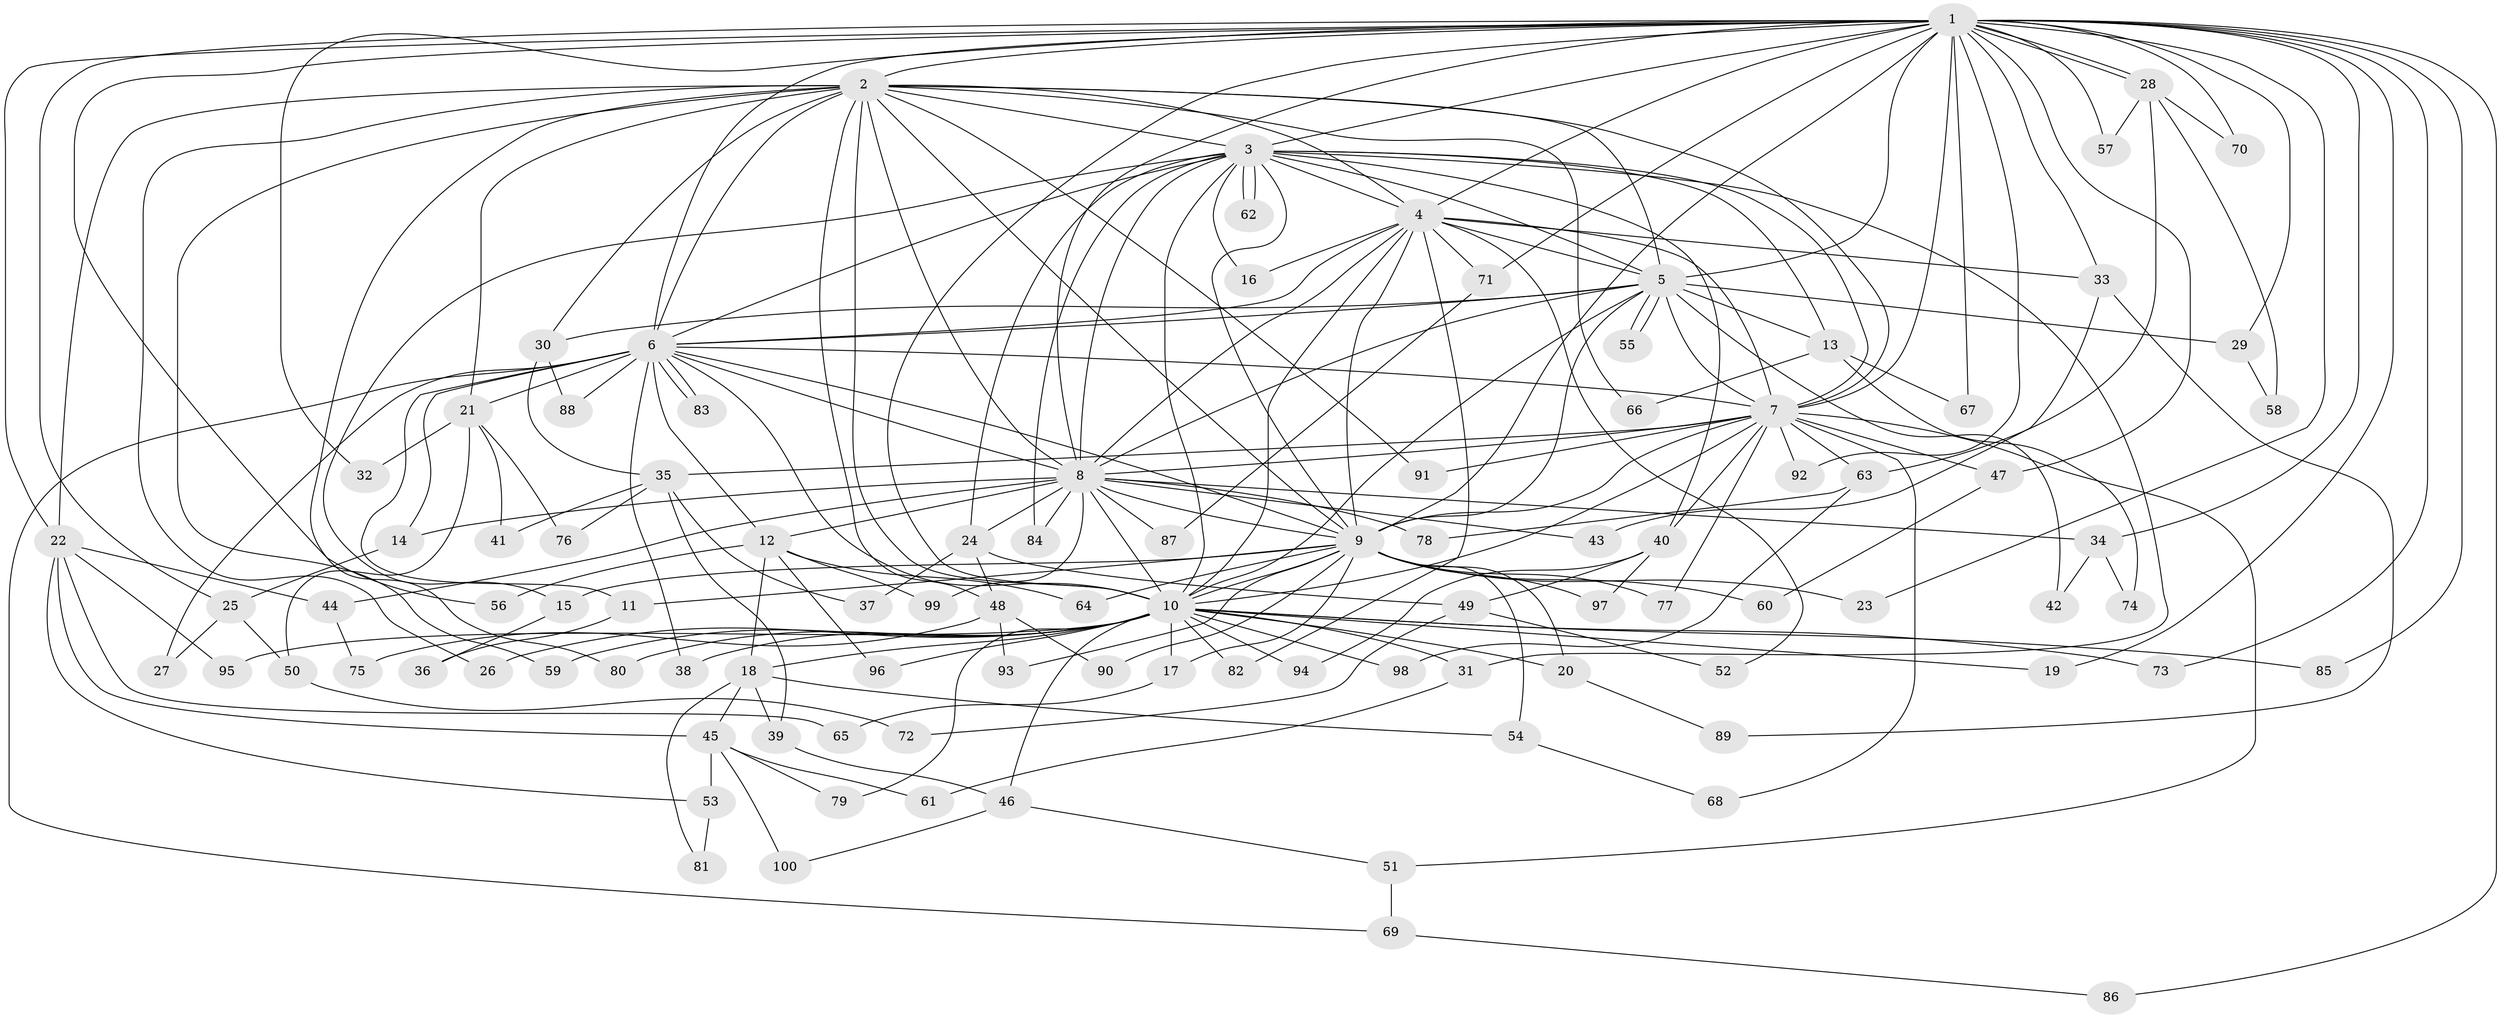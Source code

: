 // Generated by graph-tools (version 1.1) at 2025/11/02/21/25 10:11:08]
// undirected, 100 vertices, 225 edges
graph export_dot {
graph [start="1"]
  node [color=gray90,style=filled];
  1;
  2;
  3;
  4;
  5;
  6;
  7;
  8;
  9;
  10;
  11;
  12;
  13;
  14;
  15;
  16;
  17;
  18;
  19;
  20;
  21;
  22;
  23;
  24;
  25;
  26;
  27;
  28;
  29;
  30;
  31;
  32;
  33;
  34;
  35;
  36;
  37;
  38;
  39;
  40;
  41;
  42;
  43;
  44;
  45;
  46;
  47;
  48;
  49;
  50;
  51;
  52;
  53;
  54;
  55;
  56;
  57;
  58;
  59;
  60;
  61;
  62;
  63;
  64;
  65;
  66;
  67;
  68;
  69;
  70;
  71;
  72;
  73;
  74;
  75;
  76;
  77;
  78;
  79;
  80;
  81;
  82;
  83;
  84;
  85;
  86;
  87;
  88;
  89;
  90;
  91;
  92;
  93;
  94;
  95;
  96;
  97;
  98;
  99;
  100;
  1 -- 2;
  1 -- 3;
  1 -- 4;
  1 -- 5;
  1 -- 6;
  1 -- 7;
  1 -- 8;
  1 -- 9;
  1 -- 10;
  1 -- 19;
  1 -- 22;
  1 -- 23;
  1 -- 25;
  1 -- 28;
  1 -- 28;
  1 -- 29;
  1 -- 32;
  1 -- 33;
  1 -- 34;
  1 -- 47;
  1 -- 56;
  1 -- 57;
  1 -- 67;
  1 -- 70;
  1 -- 71;
  1 -- 73;
  1 -- 85;
  1 -- 86;
  1 -- 92;
  2 -- 3;
  2 -- 4;
  2 -- 5;
  2 -- 6;
  2 -- 7;
  2 -- 8;
  2 -- 9;
  2 -- 10;
  2 -- 21;
  2 -- 22;
  2 -- 26;
  2 -- 30;
  2 -- 48;
  2 -- 59;
  2 -- 66;
  2 -- 80;
  2 -- 91;
  3 -- 4;
  3 -- 5;
  3 -- 6;
  3 -- 7;
  3 -- 8;
  3 -- 9;
  3 -- 10;
  3 -- 13;
  3 -- 15;
  3 -- 16;
  3 -- 24;
  3 -- 31;
  3 -- 40;
  3 -- 62;
  3 -- 62;
  3 -- 84;
  4 -- 5;
  4 -- 6;
  4 -- 7;
  4 -- 8;
  4 -- 9;
  4 -- 10;
  4 -- 16;
  4 -- 33;
  4 -- 52;
  4 -- 71;
  4 -- 82;
  5 -- 6;
  5 -- 7;
  5 -- 8;
  5 -- 9;
  5 -- 10;
  5 -- 13;
  5 -- 29;
  5 -- 30;
  5 -- 42;
  5 -- 55;
  5 -- 55;
  6 -- 7;
  6 -- 8;
  6 -- 9;
  6 -- 10;
  6 -- 11;
  6 -- 12;
  6 -- 14;
  6 -- 21;
  6 -- 27;
  6 -- 38;
  6 -- 69;
  6 -- 83;
  6 -- 83;
  6 -- 88;
  7 -- 8;
  7 -- 9;
  7 -- 10;
  7 -- 35;
  7 -- 40;
  7 -- 47;
  7 -- 51;
  7 -- 63;
  7 -- 68;
  7 -- 77;
  7 -- 91;
  7 -- 92;
  8 -- 9;
  8 -- 10;
  8 -- 12;
  8 -- 14;
  8 -- 24;
  8 -- 34;
  8 -- 43;
  8 -- 44;
  8 -- 78;
  8 -- 84;
  8 -- 87;
  8 -- 99;
  9 -- 10;
  9 -- 11;
  9 -- 15;
  9 -- 17;
  9 -- 20;
  9 -- 23;
  9 -- 54;
  9 -- 60;
  9 -- 64;
  9 -- 77;
  9 -- 90;
  9 -- 93;
  9 -- 97;
  10 -- 17;
  10 -- 18;
  10 -- 19;
  10 -- 20;
  10 -- 26;
  10 -- 31;
  10 -- 38;
  10 -- 46;
  10 -- 59;
  10 -- 73;
  10 -- 79;
  10 -- 80;
  10 -- 82;
  10 -- 85;
  10 -- 94;
  10 -- 95;
  10 -- 96;
  10 -- 98;
  11 -- 36;
  12 -- 18;
  12 -- 56;
  12 -- 64;
  12 -- 96;
  12 -- 99;
  13 -- 66;
  13 -- 67;
  13 -- 74;
  14 -- 25;
  15 -- 36;
  17 -- 65;
  18 -- 39;
  18 -- 45;
  18 -- 54;
  18 -- 81;
  20 -- 89;
  21 -- 32;
  21 -- 41;
  21 -- 50;
  21 -- 76;
  22 -- 44;
  22 -- 45;
  22 -- 53;
  22 -- 65;
  22 -- 95;
  24 -- 37;
  24 -- 48;
  24 -- 49;
  25 -- 27;
  25 -- 50;
  28 -- 57;
  28 -- 58;
  28 -- 63;
  28 -- 70;
  29 -- 58;
  30 -- 35;
  30 -- 88;
  31 -- 61;
  33 -- 43;
  33 -- 89;
  34 -- 42;
  34 -- 74;
  35 -- 37;
  35 -- 39;
  35 -- 41;
  35 -- 76;
  39 -- 46;
  40 -- 49;
  40 -- 94;
  40 -- 97;
  44 -- 75;
  45 -- 53;
  45 -- 61;
  45 -- 79;
  45 -- 100;
  46 -- 51;
  46 -- 100;
  47 -- 60;
  48 -- 75;
  48 -- 90;
  48 -- 93;
  49 -- 52;
  49 -- 72;
  50 -- 72;
  51 -- 69;
  53 -- 81;
  54 -- 68;
  63 -- 78;
  63 -- 98;
  69 -- 86;
  71 -- 87;
}
